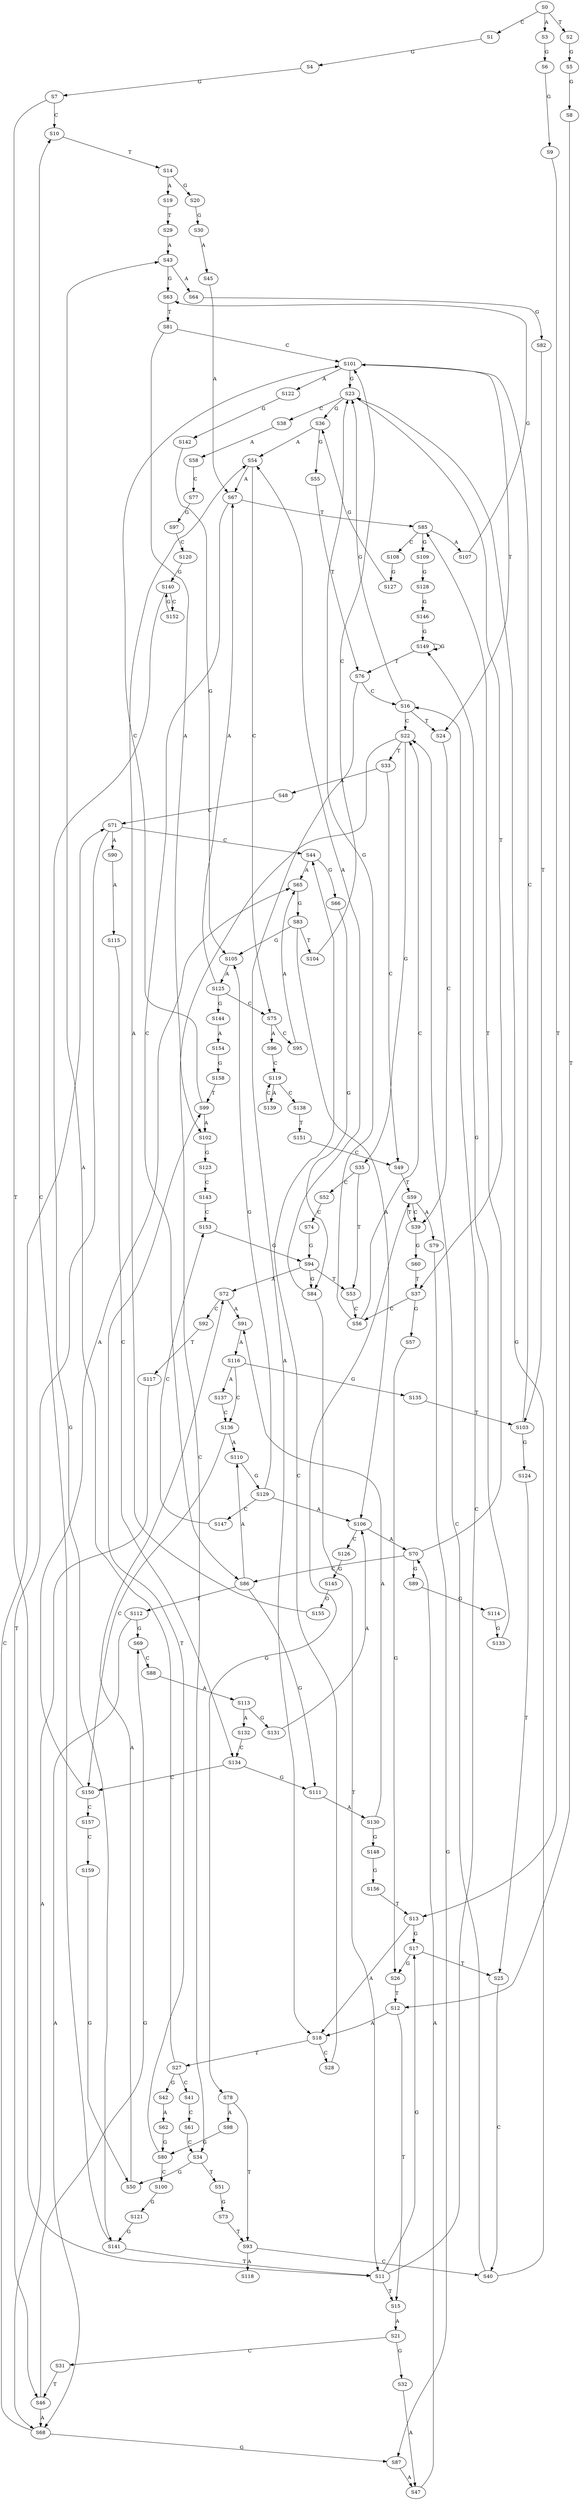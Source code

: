 strict digraph  {
	S0 -> S1 [ label = C ];
	S0 -> S2 [ label = T ];
	S0 -> S3 [ label = A ];
	S1 -> S4 [ label = G ];
	S2 -> S5 [ label = G ];
	S3 -> S6 [ label = G ];
	S4 -> S7 [ label = G ];
	S5 -> S8 [ label = G ];
	S6 -> S9 [ label = G ];
	S7 -> S10 [ label = C ];
	S7 -> S11 [ label = T ];
	S8 -> S12 [ label = T ];
	S9 -> S13 [ label = T ];
	S10 -> S14 [ label = T ];
	S11 -> S15 [ label = T ];
	S11 -> S16 [ label = C ];
	S11 -> S17 [ label = G ];
	S12 -> S18 [ label = A ];
	S12 -> S15 [ label = T ];
	S13 -> S17 [ label = G ];
	S13 -> S18 [ label = A ];
	S14 -> S19 [ label = A ];
	S14 -> S20 [ label = G ];
	S15 -> S21 [ label = A ];
	S16 -> S22 [ label = C ];
	S16 -> S23 [ label = G ];
	S16 -> S24 [ label = T ];
	S17 -> S25 [ label = T ];
	S17 -> S26 [ label = G ];
	S18 -> S27 [ label = T ];
	S18 -> S28 [ label = C ];
	S19 -> S29 [ label = T ];
	S20 -> S30 [ label = G ];
	S21 -> S31 [ label = C ];
	S21 -> S32 [ label = G ];
	S22 -> S33 [ label = T ];
	S22 -> S34 [ label = C ];
	S22 -> S35 [ label = G ];
	S23 -> S36 [ label = G ];
	S23 -> S37 [ label = T ];
	S23 -> S38 [ label = C ];
	S24 -> S39 [ label = C ];
	S25 -> S40 [ label = C ];
	S26 -> S12 [ label = T ];
	S27 -> S41 [ label = C ];
	S27 -> S42 [ label = G ];
	S27 -> S43 [ label = A ];
	S28 -> S44 [ label = C ];
	S29 -> S43 [ label = A ];
	S30 -> S45 [ label = A ];
	S31 -> S46 [ label = T ];
	S32 -> S47 [ label = A ];
	S33 -> S48 [ label = A ];
	S33 -> S49 [ label = C ];
	S34 -> S50 [ label = G ];
	S34 -> S51 [ label = T ];
	S35 -> S52 [ label = C ];
	S35 -> S53 [ label = T ];
	S36 -> S54 [ label = A ];
	S36 -> S55 [ label = G ];
	S37 -> S56 [ label = C ];
	S37 -> S57 [ label = G ];
	S38 -> S58 [ label = A ];
	S39 -> S59 [ label = T ];
	S39 -> S60 [ label = G ];
	S40 -> S23 [ label = G ];
	S40 -> S22 [ label = C ];
	S41 -> S61 [ label = C ];
	S42 -> S62 [ label = A ];
	S43 -> S63 [ label = G ];
	S43 -> S64 [ label = A ];
	S44 -> S65 [ label = A ];
	S44 -> S66 [ label = G ];
	S45 -> S67 [ label = A ];
	S46 -> S68 [ label = A ];
	S46 -> S69 [ label = G ];
	S47 -> S70 [ label = A ];
	S48 -> S71 [ label = C ];
	S49 -> S59 [ label = T ];
	S50 -> S72 [ label = A ];
	S51 -> S73 [ label = G ];
	S52 -> S74 [ label = C ];
	S53 -> S56 [ label = C ];
	S54 -> S67 [ label = A ];
	S54 -> S75 [ label = C ];
	S55 -> S76 [ label = T ];
	S56 -> S23 [ label = G ];
	S56 -> S22 [ label = C ];
	S57 -> S26 [ label = G ];
	S58 -> S77 [ label = C ];
	S59 -> S78 [ label = G ];
	S59 -> S39 [ label = C ];
	S59 -> S79 [ label = A ];
	S60 -> S37 [ label = T ];
	S61 -> S34 [ label = C ];
	S62 -> S80 [ label = G ];
	S63 -> S81 [ label = T ];
	S64 -> S82 [ label = G ];
	S65 -> S83 [ label = G ];
	S66 -> S84 [ label = G ];
	S67 -> S85 [ label = T ];
	S67 -> S86 [ label = C ];
	S68 -> S87 [ label = G ];
	S68 -> S71 [ label = C ];
	S69 -> S88 [ label = C ];
	S70 -> S85 [ label = T ];
	S70 -> S86 [ label = C ];
	S70 -> S89 [ label = G ];
	S71 -> S44 [ label = C ];
	S71 -> S46 [ label = T ];
	S71 -> S90 [ label = A ];
	S72 -> S91 [ label = A ];
	S72 -> S92 [ label = C ];
	S73 -> S93 [ label = T ];
	S74 -> S94 [ label = G ];
	S75 -> S95 [ label = C ];
	S75 -> S96 [ label = A ];
	S76 -> S18 [ label = A ];
	S76 -> S16 [ label = C ];
	S77 -> S97 [ label = G ];
	S78 -> S98 [ label = A ];
	S78 -> S93 [ label = T ];
	S79 -> S87 [ label = G ];
	S80 -> S99 [ label = T ];
	S80 -> S100 [ label = C ];
	S81 -> S101 [ label = C ];
	S81 -> S102 [ label = A ];
	S82 -> S103 [ label = T ];
	S83 -> S104 [ label = T ];
	S83 -> S105 [ label = G ];
	S83 -> S106 [ label = A ];
	S84 -> S54 [ label = A ];
	S84 -> S11 [ label = T ];
	S85 -> S107 [ label = A ];
	S85 -> S108 [ label = C ];
	S85 -> S109 [ label = G ];
	S86 -> S110 [ label = A ];
	S86 -> S111 [ label = G ];
	S86 -> S112 [ label = T ];
	S87 -> S47 [ label = A ];
	S88 -> S113 [ label = A ];
	S89 -> S114 [ label = G ];
	S90 -> S115 [ label = A ];
	S91 -> S116 [ label = A ];
	S92 -> S117 [ label = T ];
	S93 -> S118 [ label = A ];
	S93 -> S40 [ label = C ];
	S94 -> S72 [ label = A ];
	S94 -> S53 [ label = T ];
	S94 -> S84 [ label = G ];
	S95 -> S65 [ label = A ];
	S96 -> S119 [ label = C ];
	S97 -> S120 [ label = C ];
	S98 -> S80 [ label = G ];
	S99 -> S102 [ label = A ];
	S99 -> S101 [ label = C ];
	S100 -> S121 [ label = G ];
	S101 -> S24 [ label = T ];
	S101 -> S122 [ label = A ];
	S101 -> S23 [ label = G ];
	S102 -> S123 [ label = G ];
	S103 -> S124 [ label = G ];
	S103 -> S101 [ label = C ];
	S104 -> S101 [ label = C ];
	S105 -> S125 [ label = A ];
	S106 -> S126 [ label = C ];
	S106 -> S70 [ label = A ];
	S107 -> S63 [ label = G ];
	S108 -> S127 [ label = G ];
	S109 -> S128 [ label = G ];
	S110 -> S129 [ label = G ];
	S111 -> S130 [ label = A ];
	S112 -> S69 [ label = G ];
	S112 -> S68 [ label = A ];
	S113 -> S131 [ label = G ];
	S113 -> S132 [ label = A ];
	S114 -> S133 [ label = G ];
	S115 -> S134 [ label = C ];
	S116 -> S135 [ label = G ];
	S116 -> S136 [ label = C ];
	S116 -> S137 [ label = A ];
	S117 -> S68 [ label = A ];
	S119 -> S138 [ label = C ];
	S119 -> S139 [ label = A ];
	S120 -> S140 [ label = G ];
	S121 -> S141 [ label = G ];
	S122 -> S142 [ label = G ];
	S123 -> S143 [ label = C ];
	S124 -> S25 [ label = T ];
	S125 -> S67 [ label = A ];
	S125 -> S75 [ label = C ];
	S125 -> S144 [ label = G ];
	S126 -> S145 [ label = G ];
	S127 -> S36 [ label = G ];
	S128 -> S146 [ label = G ];
	S129 -> S105 [ label = G ];
	S129 -> S147 [ label = C ];
	S129 -> S106 [ label = A ];
	S130 -> S148 [ label = G ];
	S130 -> S91 [ label = A ];
	S131 -> S106 [ label = A ];
	S132 -> S134 [ label = C ];
	S133 -> S149 [ label = G ];
	S134 -> S150 [ label = C ];
	S134 -> S111 [ label = G ];
	S135 -> S103 [ label = T ];
	S136 -> S150 [ label = C ];
	S136 -> S110 [ label = A ];
	S137 -> S136 [ label = C ];
	S138 -> S151 [ label = T ];
	S139 -> S119 [ label = C ];
	S140 -> S141 [ label = G ];
	S140 -> S152 [ label = C ];
	S141 -> S10 [ label = C ];
	S141 -> S11 [ label = T ];
	S142 -> S105 [ label = G ];
	S143 -> S153 [ label = C ];
	S144 -> S154 [ label = A ];
	S145 -> S155 [ label = G ];
	S146 -> S149 [ label = G ];
	S147 -> S153 [ label = C ];
	S148 -> S156 [ label = G ];
	S149 -> S76 [ label = T ];
	S149 -> S149 [ label = G ];
	S150 -> S157 [ label = C ];
	S150 -> S65 [ label = A ];
	S151 -> S49 [ label = C ];
	S152 -> S140 [ label = G ];
	S153 -> S94 [ label = G ];
	S154 -> S158 [ label = G ];
	S155 -> S54 [ label = A ];
	S156 -> S13 [ label = T ];
	S157 -> S159 [ label = C ];
	S158 -> S99 [ label = T ];
	S159 -> S50 [ label = G ];
}
